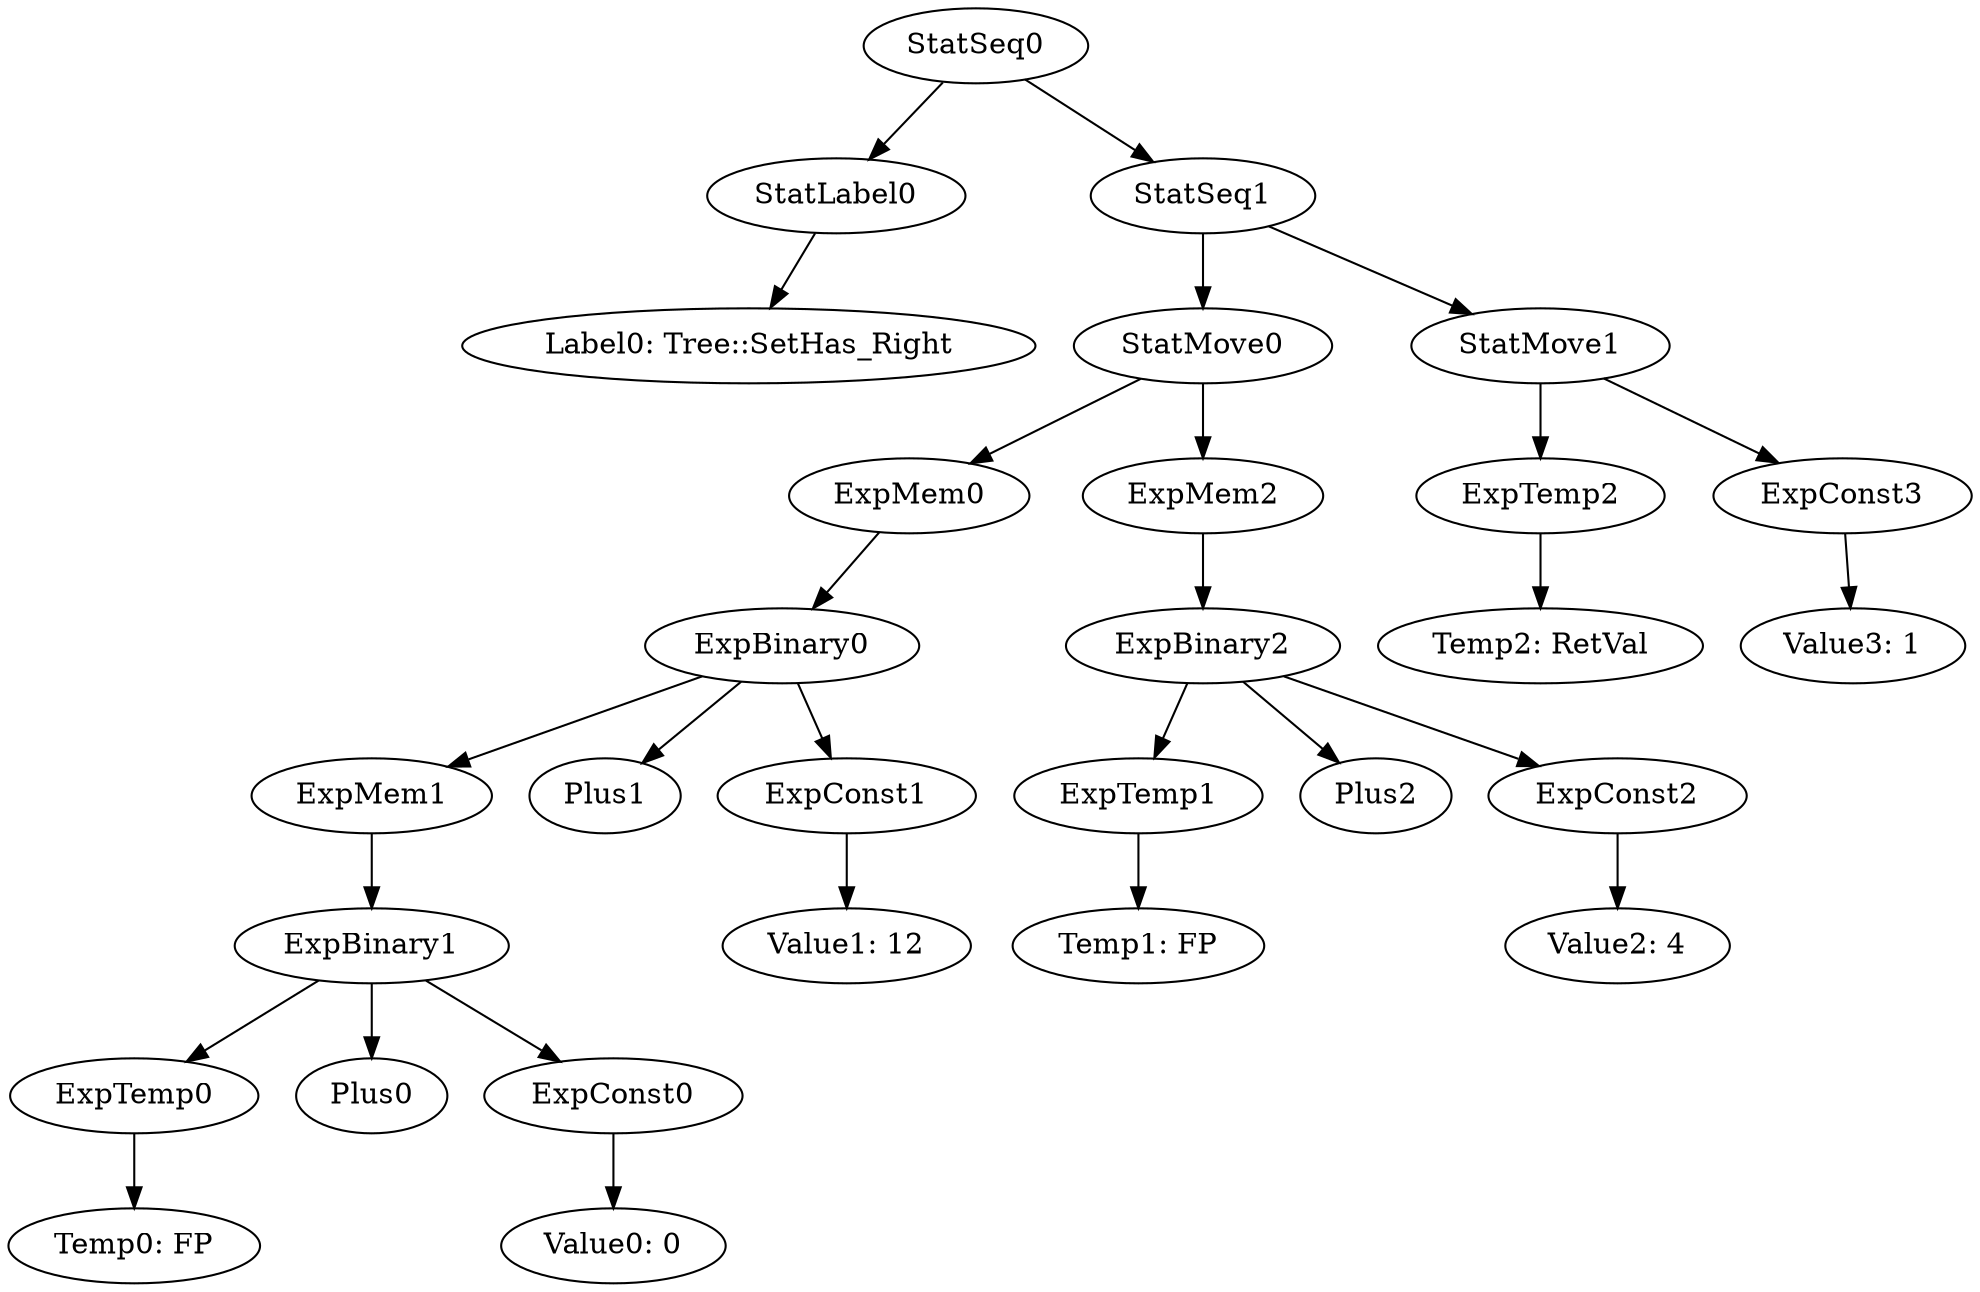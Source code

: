 digraph {
	ordering = out;
	ExpTemp2 -> "Temp2: RetVal";
	ExpConst3 -> "Value3: 1";
	ExpConst2 -> "Value2: 4";
	StatSeq1 -> StatMove0;
	StatSeq1 -> StatMove1;
	ExpBinary2 -> ExpTemp1;
	ExpBinary2 -> Plus2;
	ExpBinary2 -> ExpConst2;
	ExpTemp1 -> "Temp1: FP";
	StatMove1 -> ExpTemp2;
	StatMove1 -> ExpConst3;
	ExpConst1 -> "Value1: 12";
	ExpMem2 -> ExpBinary2;
	ExpTemp0 -> "Temp0: FP";
	StatSeq0 -> StatLabel0;
	StatSeq0 -> StatSeq1;
	StatLabel0 -> "Label0: Tree::SetHas_Right";
	ExpConst0 -> "Value0: 0";
	ExpMem1 -> ExpBinary1;
	ExpBinary1 -> ExpTemp0;
	ExpBinary1 -> Plus0;
	ExpBinary1 -> ExpConst0;
	ExpMem0 -> ExpBinary0;
	ExpBinary0 -> ExpMem1;
	ExpBinary0 -> Plus1;
	ExpBinary0 -> ExpConst1;
	StatMove0 -> ExpMem0;
	StatMove0 -> ExpMem2;
}

